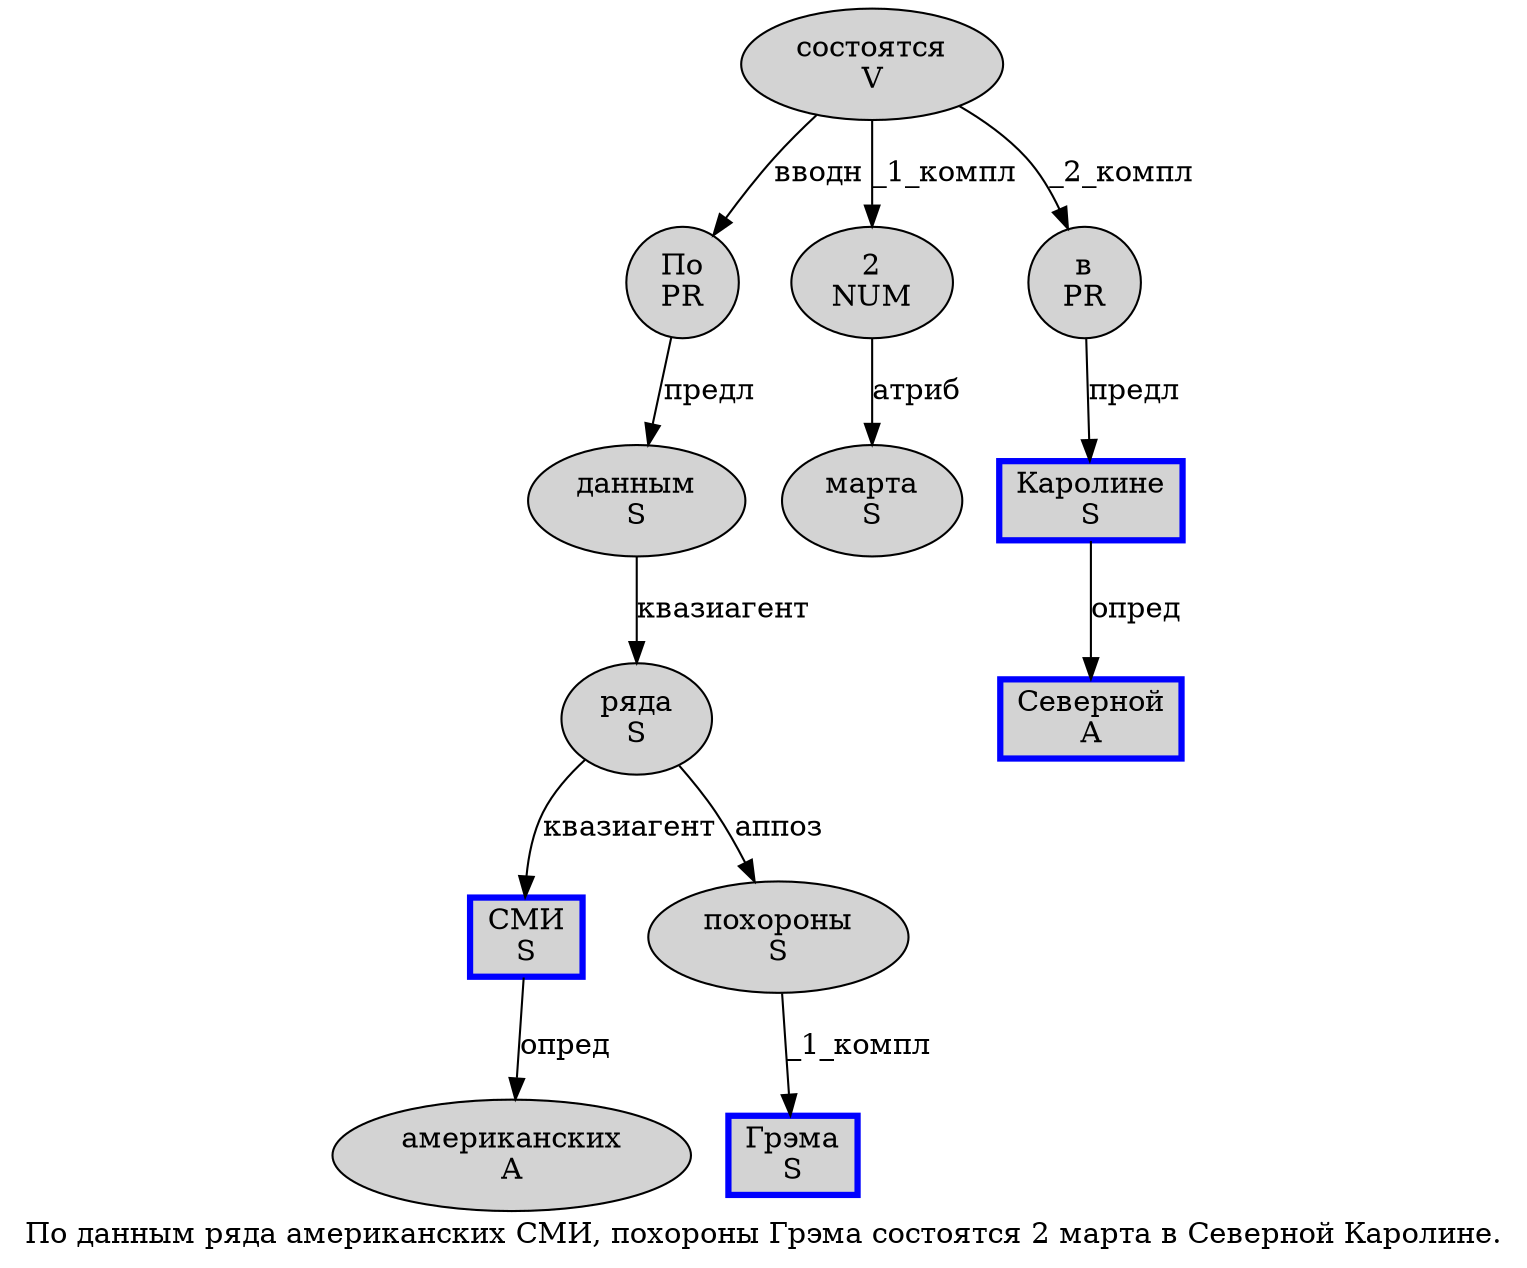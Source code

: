 digraph SENTENCE_141 {
	graph [label="По данным ряда американских СМИ, похороны Грэма состоятся 2 марта в Северной Каролине."]
	node [style=filled]
		0 [label="По
PR" color="" fillcolor=lightgray penwidth=1 shape=ellipse]
		1 [label="данным
S" color="" fillcolor=lightgray penwidth=1 shape=ellipse]
		2 [label="ряда
S" color="" fillcolor=lightgray penwidth=1 shape=ellipse]
		3 [label="американских
A" color="" fillcolor=lightgray penwidth=1 shape=ellipse]
		4 [label="СМИ
S" color=blue fillcolor=lightgray penwidth=3 shape=box]
		6 [label="похороны
S" color="" fillcolor=lightgray penwidth=1 shape=ellipse]
		7 [label="Грэма
S" color=blue fillcolor=lightgray penwidth=3 shape=box]
		8 [label="состоятся
V" color="" fillcolor=lightgray penwidth=1 shape=ellipse]
		9 [label="2
NUM" color="" fillcolor=lightgray penwidth=1 shape=ellipse]
		10 [label="марта
S" color="" fillcolor=lightgray penwidth=1 shape=ellipse]
		11 [label="в
PR" color="" fillcolor=lightgray penwidth=1 shape=ellipse]
		12 [label="Северной
A" color=blue fillcolor=lightgray penwidth=3 shape=box]
		13 [label="Каролине
S" color=blue fillcolor=lightgray penwidth=3 shape=box]
			1 -> 2 [label="квазиагент"]
			9 -> 10 [label="атриб"]
			0 -> 1 [label="предл"]
			2 -> 4 [label="квазиагент"]
			2 -> 6 [label="аппоз"]
			4 -> 3 [label="опред"]
			6 -> 7 [label="_1_компл"]
			11 -> 13 [label="предл"]
			8 -> 0 [label="вводн"]
			8 -> 9 [label="_1_компл"]
			8 -> 11 [label="_2_компл"]
			13 -> 12 [label="опред"]
}